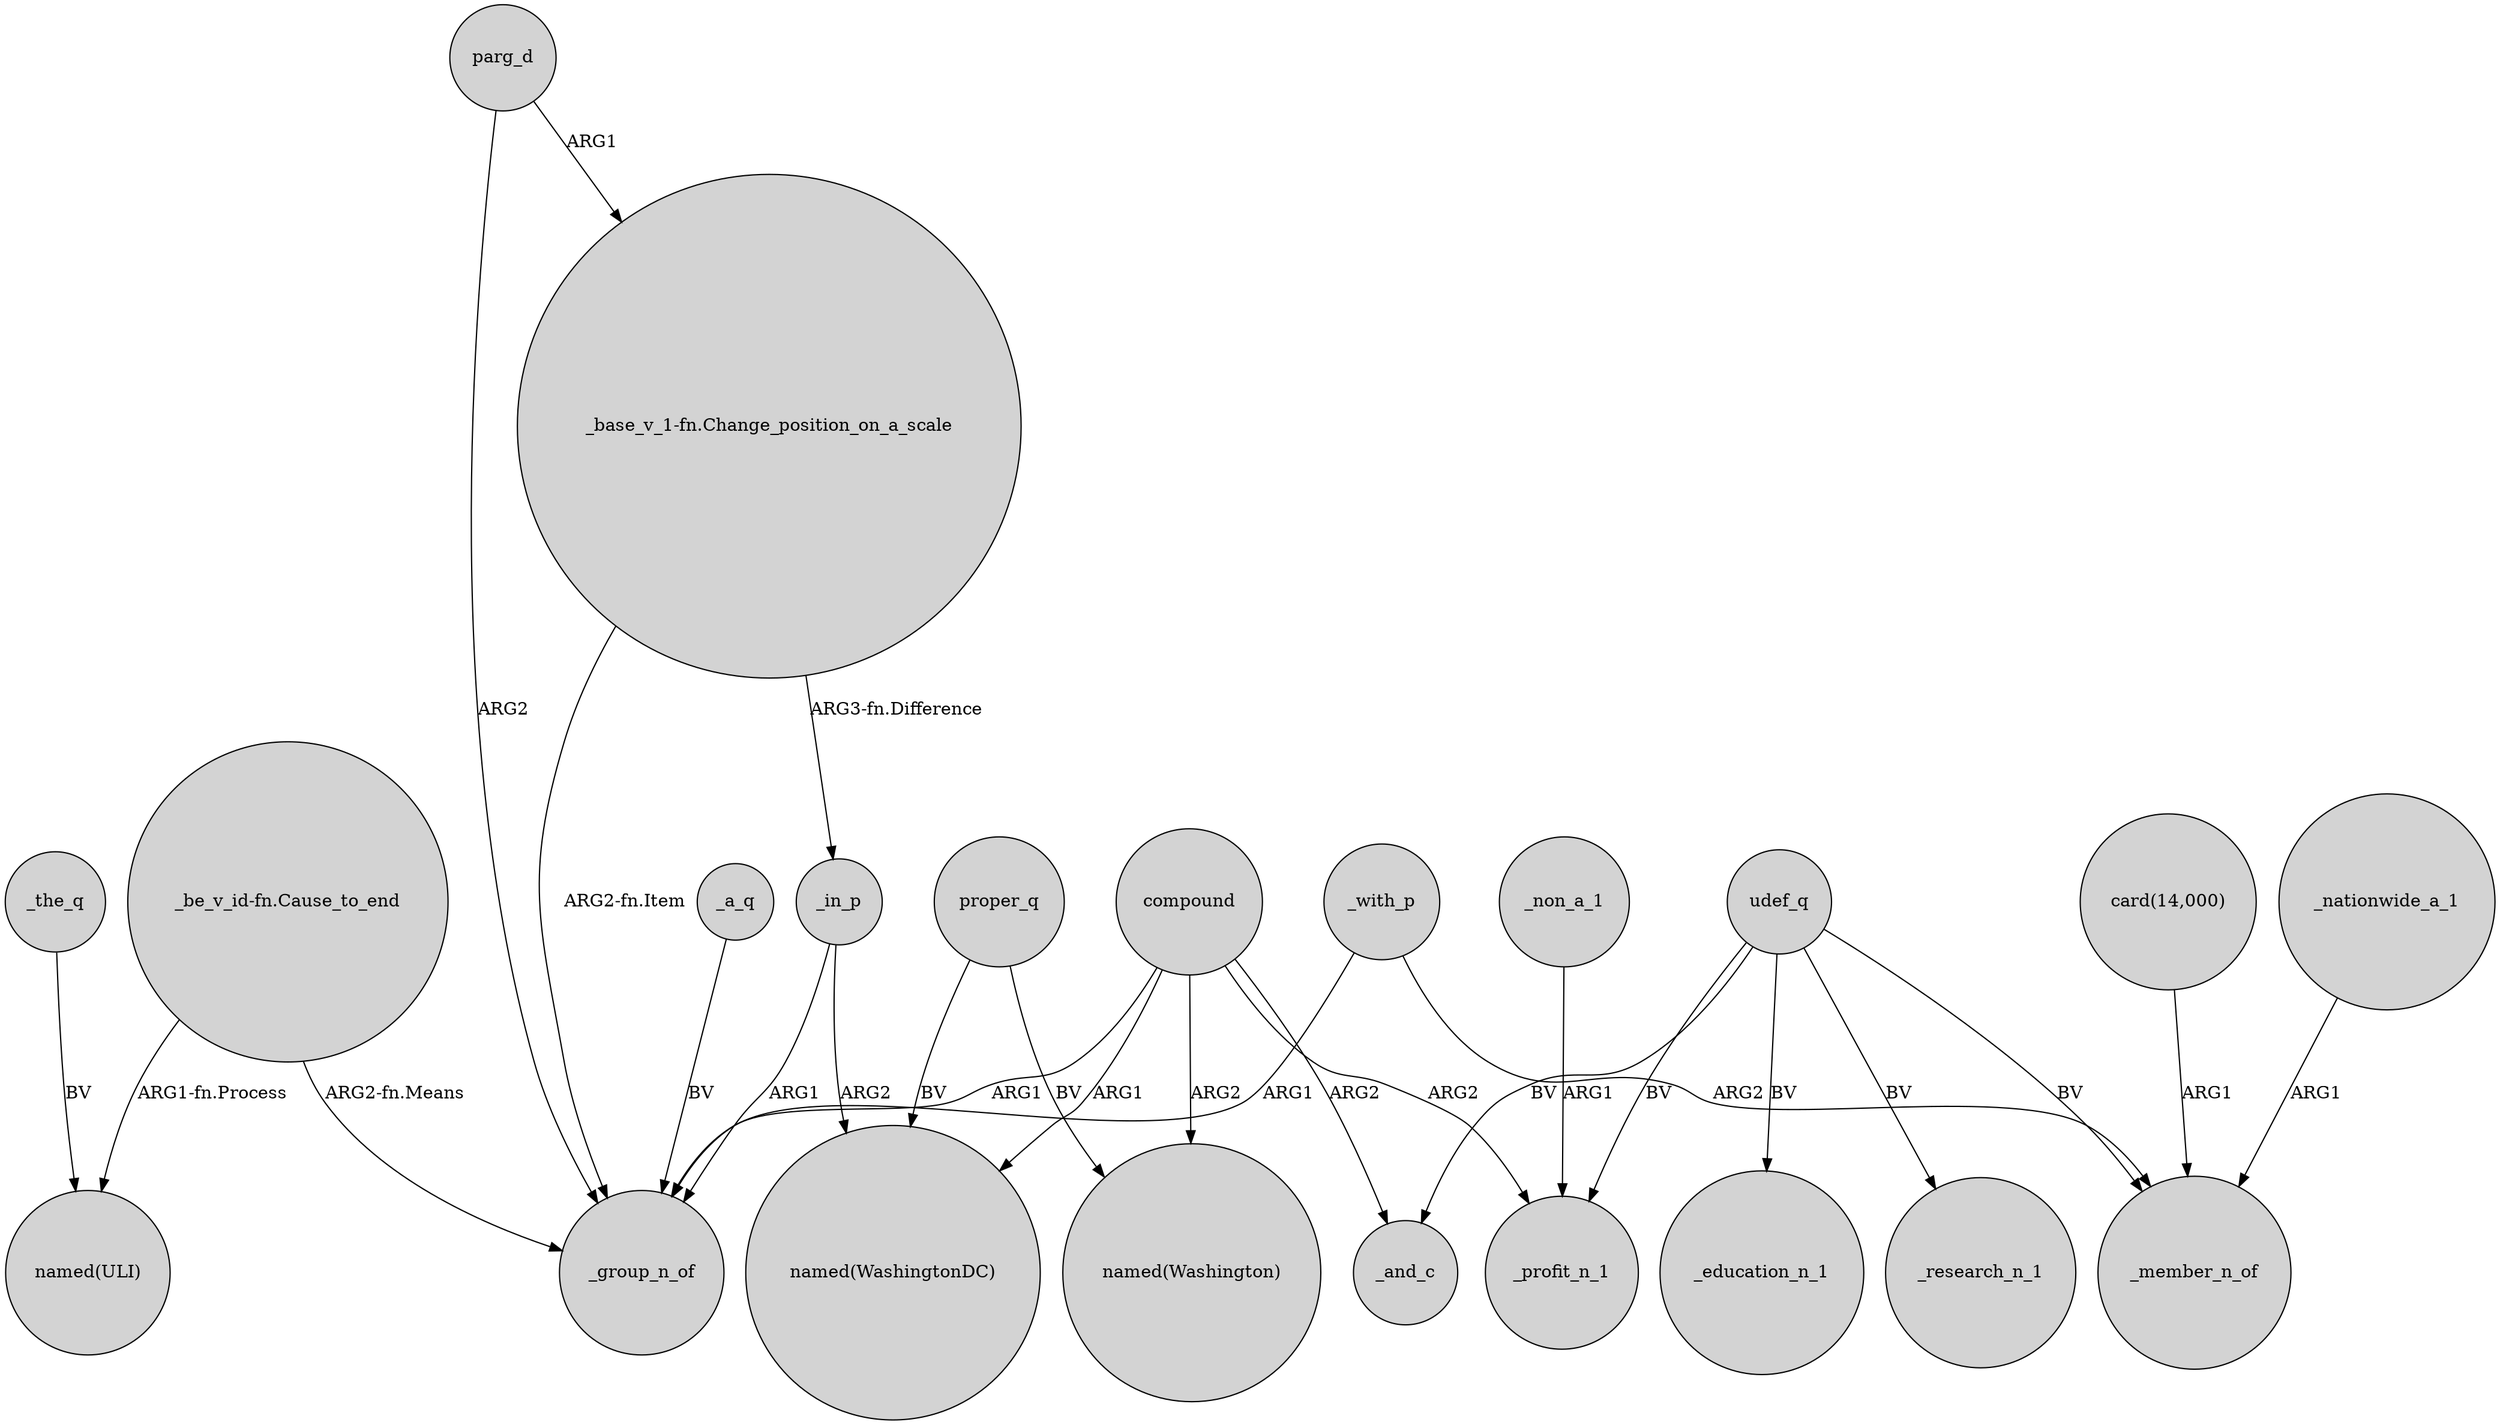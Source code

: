 digraph {
	node [shape=circle style=filled]
	_the_q -> "named(ULI)" [label=BV]
	"_be_v_id-fn.Cause_to_end" -> _group_n_of [label="ARG2-fn.Means"]
	udef_q -> _member_n_of [label=BV]
	proper_q -> "named(WashingtonDC)" [label=BV]
	parg_d -> "_base_v_1-fn.Change_position_on_a_scale" [label=ARG1]
	_in_p -> "named(WashingtonDC)" [label=ARG2]
	udef_q -> _education_n_1 [label=BV]
	"_base_v_1-fn.Change_position_on_a_scale" -> _group_n_of [label="ARG2-fn.Item"]
	_non_a_1 -> _profit_n_1 [label=ARG1]
	udef_q -> _profit_n_1 [label=BV]
	udef_q -> _and_c [label=BV]
	"card(14,000)" -> _member_n_of [label=ARG1]
	parg_d -> _group_n_of [label=ARG2]
	compound -> _and_c [label=ARG2]
	_a_q -> _group_n_of [label=BV]
	compound -> _group_n_of [label=ARG1]
	_nationwide_a_1 -> _member_n_of [label=ARG1]
	compound -> "named(WashingtonDC)" [label=ARG1]
	compound -> "named(Washington)" [label=ARG2]
	compound -> _profit_n_1 [label=ARG2]
	_in_p -> _group_n_of [label=ARG1]
	_with_p -> _member_n_of [label=ARG2]
	proper_q -> "named(Washington)" [label=BV]
	udef_q -> _research_n_1 [label=BV]
	_with_p -> _group_n_of [label=ARG1]
	"_base_v_1-fn.Change_position_on_a_scale" -> _in_p [label="ARG3-fn.Difference"]
	"_be_v_id-fn.Cause_to_end" -> "named(ULI)" [label="ARG1-fn.Process"]
}
